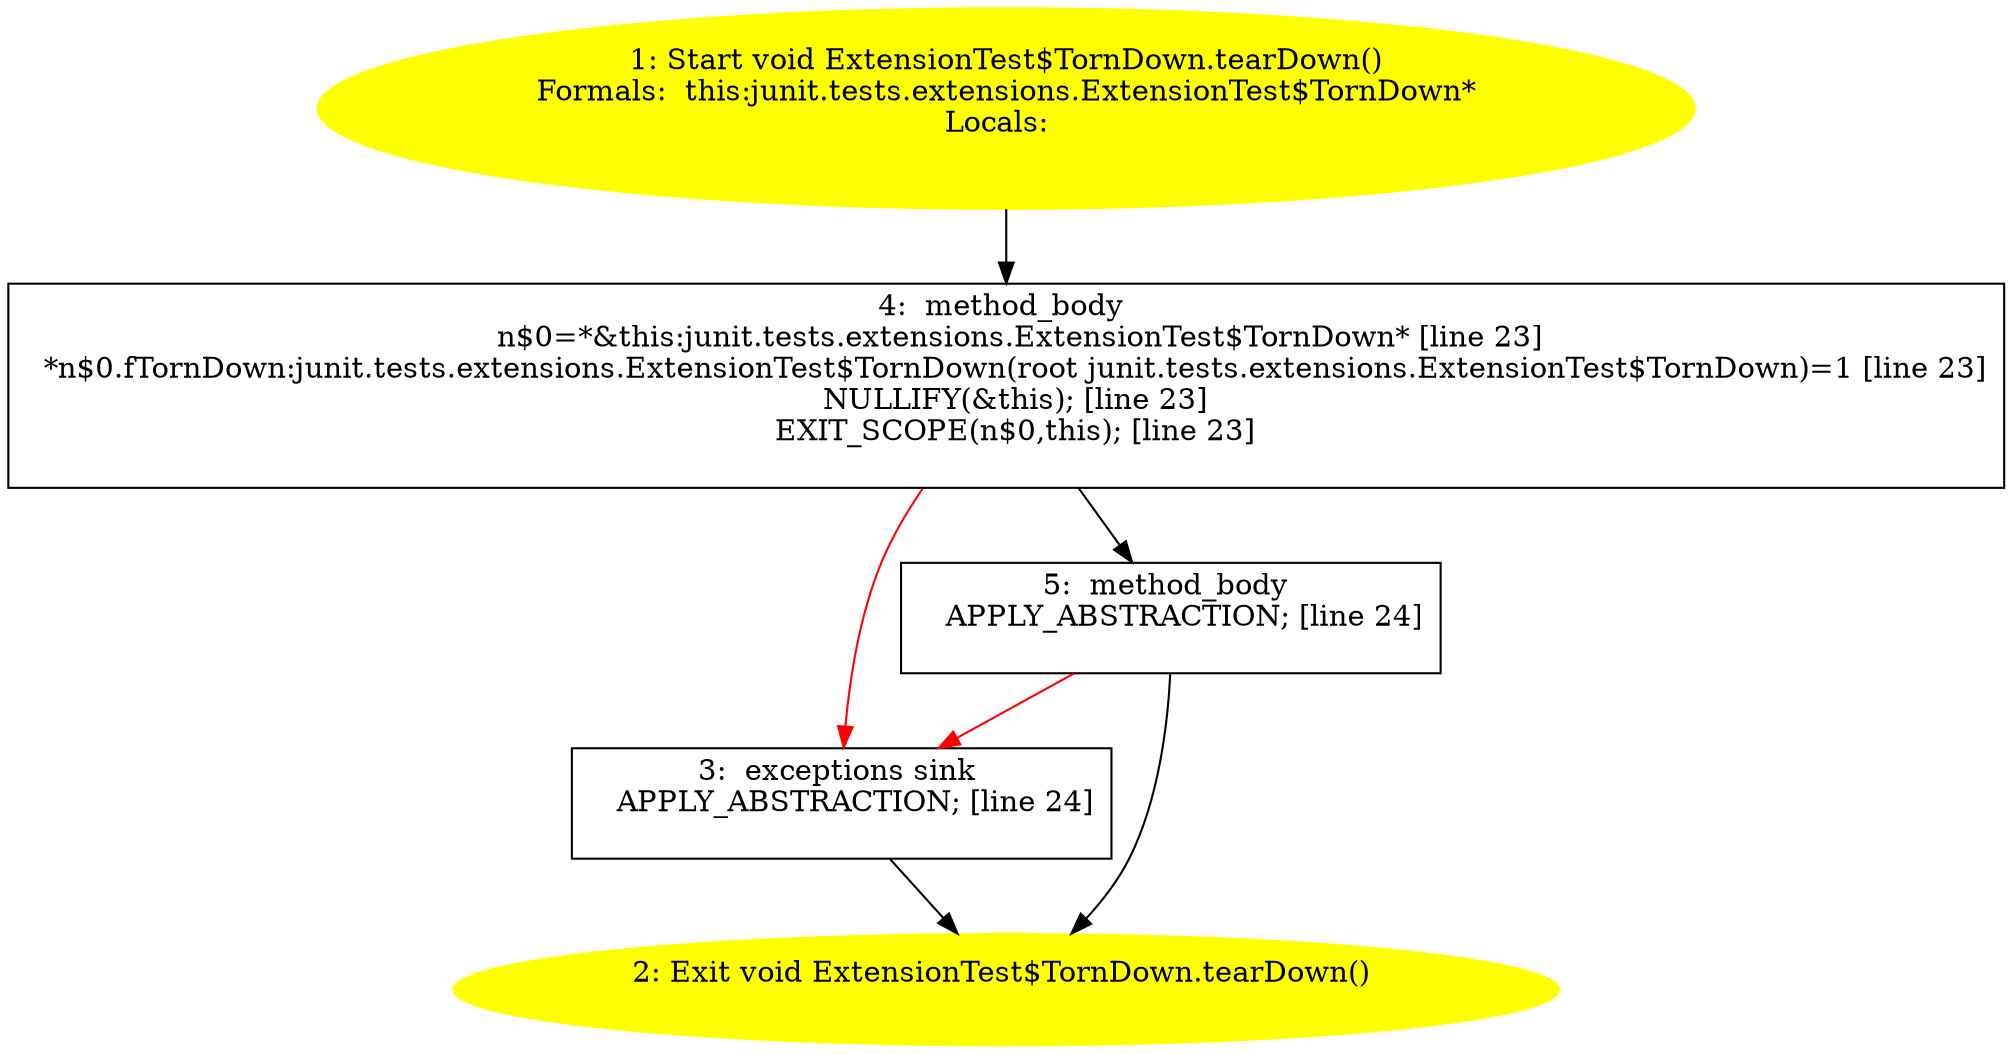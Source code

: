 /* @generated */
digraph cfg {
"junit.tests.extensions.ExtensionTest$TornDown.tearDown():void.afe3b919c56d86a5d4ec66f2423ec8e3_1" [label="1: Start void ExtensionTest$TornDown.tearDown()\nFormals:  this:junit.tests.extensions.ExtensionTest$TornDown*\nLocals:  \n  " color=yellow style=filled]
	

	 "junit.tests.extensions.ExtensionTest$TornDown.tearDown():void.afe3b919c56d86a5d4ec66f2423ec8e3_1" -> "junit.tests.extensions.ExtensionTest$TornDown.tearDown():void.afe3b919c56d86a5d4ec66f2423ec8e3_4" ;
"junit.tests.extensions.ExtensionTest$TornDown.tearDown():void.afe3b919c56d86a5d4ec66f2423ec8e3_2" [label="2: Exit void ExtensionTest$TornDown.tearDown() \n  " color=yellow style=filled]
	

"junit.tests.extensions.ExtensionTest$TornDown.tearDown():void.afe3b919c56d86a5d4ec66f2423ec8e3_3" [label="3:  exceptions sink \n   APPLY_ABSTRACTION; [line 24]\n " shape="box"]
	

	 "junit.tests.extensions.ExtensionTest$TornDown.tearDown():void.afe3b919c56d86a5d4ec66f2423ec8e3_3" -> "junit.tests.extensions.ExtensionTest$TornDown.tearDown():void.afe3b919c56d86a5d4ec66f2423ec8e3_2" ;
"junit.tests.extensions.ExtensionTest$TornDown.tearDown():void.afe3b919c56d86a5d4ec66f2423ec8e3_4" [label="4:  method_body \n   n$0=*&this:junit.tests.extensions.ExtensionTest$TornDown* [line 23]\n  *n$0.fTornDown:junit.tests.extensions.ExtensionTest$TornDown(root junit.tests.extensions.ExtensionTest$TornDown)=1 [line 23]\n  NULLIFY(&this); [line 23]\n  EXIT_SCOPE(n$0,this); [line 23]\n " shape="box"]
	

	 "junit.tests.extensions.ExtensionTest$TornDown.tearDown():void.afe3b919c56d86a5d4ec66f2423ec8e3_4" -> "junit.tests.extensions.ExtensionTest$TornDown.tearDown():void.afe3b919c56d86a5d4ec66f2423ec8e3_5" ;
	 "junit.tests.extensions.ExtensionTest$TornDown.tearDown():void.afe3b919c56d86a5d4ec66f2423ec8e3_4" -> "junit.tests.extensions.ExtensionTest$TornDown.tearDown():void.afe3b919c56d86a5d4ec66f2423ec8e3_3" [color="red" ];
"junit.tests.extensions.ExtensionTest$TornDown.tearDown():void.afe3b919c56d86a5d4ec66f2423ec8e3_5" [label="5:  method_body \n   APPLY_ABSTRACTION; [line 24]\n " shape="box"]
	

	 "junit.tests.extensions.ExtensionTest$TornDown.tearDown():void.afe3b919c56d86a5d4ec66f2423ec8e3_5" -> "junit.tests.extensions.ExtensionTest$TornDown.tearDown():void.afe3b919c56d86a5d4ec66f2423ec8e3_2" ;
	 "junit.tests.extensions.ExtensionTest$TornDown.tearDown():void.afe3b919c56d86a5d4ec66f2423ec8e3_5" -> "junit.tests.extensions.ExtensionTest$TornDown.tearDown():void.afe3b919c56d86a5d4ec66f2423ec8e3_3" [color="red" ];
}
